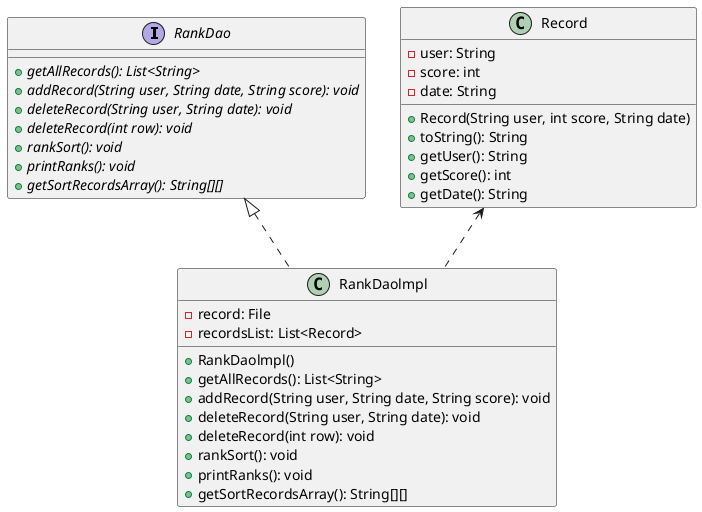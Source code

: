 @startuml
'https://plantuml.com/sequence-diagram

interface RankDao {
    + {abstract} getAllRecords(): List<String>
    + {abstract} addRecord(String user, String date, String score): void
    + {abstract} deleteRecord(String user, String date): void
    + {abstract} deleteRecord(int row): void
    + {abstract} rankSort(): void
    + {abstract} printRanks(): void
    + {abstract} getSortRecordsArray(): String[][]

}

class RankDaolmpl {
    - record: File
    - recordsList: List<Record>

    + RankDaolmpl()
    + getAllRecords(): List<String>
    + addRecord(String user, String date, String score): void
    + deleteRecord(String user, String date): void
    + deleteRecord(int row): void
    + rankSort(): void
    + printRanks(): void
    + getSortRecordsArray(): String[][]
}

RankDao <|.. RankDaolmpl

class Record {
    - user: String
    - score: int
    - date: String
    + Record(String user, int score, String date)
    + toString(): String
    + getUser(): String
    + getScore(): int
    + getDate(): String
}

Record <.. RankDaolmpl
@enduml